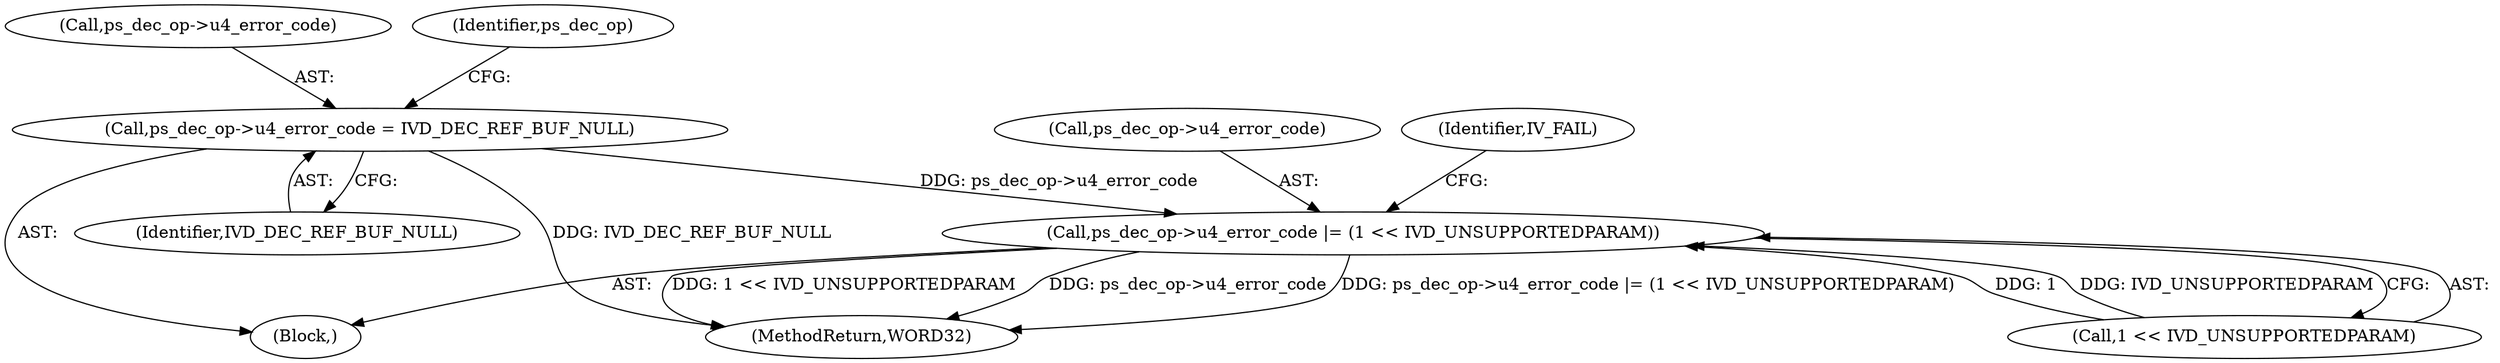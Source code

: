 digraph "0_Android_0b23c81c3dd9ec38f7e6806a3955fed1925541a0@pointer" {
"1000592" [label="(Call,ps_dec_op->u4_error_code = IVD_DEC_REF_BUF_NULL)"];
"1000597" [label="(Call,ps_dec_op->u4_error_code |= (1 << IVD_UNSUPPORTEDPARAM))"];
"1000597" [label="(Call,ps_dec_op->u4_error_code |= (1 << IVD_UNSUPPORTEDPARAM))"];
"1000593" [label="(Call,ps_dec_op->u4_error_code)"];
"1000601" [label="(Call,1 << IVD_UNSUPPORTEDPARAM)"];
"1000591" [label="(Block,)"];
"1000592" [label="(Call,ps_dec_op->u4_error_code = IVD_DEC_REF_BUF_NULL)"];
"1002226" [label="(MethodReturn,WORD32)"];
"1000598" [label="(Call,ps_dec_op->u4_error_code)"];
"1000599" [label="(Identifier,ps_dec_op)"];
"1000596" [label="(Identifier,IVD_DEC_REF_BUF_NULL)"];
"1000605" [label="(Identifier,IV_FAIL)"];
"1000592" -> "1000591"  [label="AST: "];
"1000592" -> "1000596"  [label="CFG: "];
"1000593" -> "1000592"  [label="AST: "];
"1000596" -> "1000592"  [label="AST: "];
"1000599" -> "1000592"  [label="CFG: "];
"1000592" -> "1002226"  [label="DDG: IVD_DEC_REF_BUF_NULL"];
"1000592" -> "1000597"  [label="DDG: ps_dec_op->u4_error_code"];
"1000597" -> "1000591"  [label="AST: "];
"1000597" -> "1000601"  [label="CFG: "];
"1000598" -> "1000597"  [label="AST: "];
"1000601" -> "1000597"  [label="AST: "];
"1000605" -> "1000597"  [label="CFG: "];
"1000597" -> "1002226"  [label="DDG: ps_dec_op->u4_error_code"];
"1000597" -> "1002226"  [label="DDG: ps_dec_op->u4_error_code |= (1 << IVD_UNSUPPORTEDPARAM)"];
"1000597" -> "1002226"  [label="DDG: 1 << IVD_UNSUPPORTEDPARAM"];
"1000601" -> "1000597"  [label="DDG: 1"];
"1000601" -> "1000597"  [label="DDG: IVD_UNSUPPORTEDPARAM"];
}
